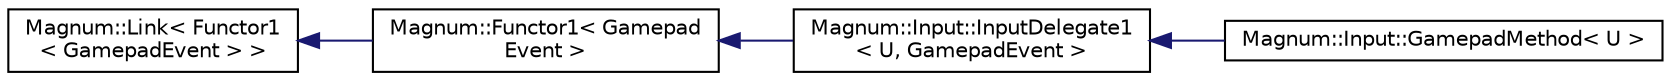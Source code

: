 digraph "圖形化之類別階層"
{
  edge [fontname="Helvetica",fontsize="10",labelfontname="Helvetica",labelfontsize="10"];
  node [fontname="Helvetica",fontsize="10",shape=record];
  rankdir="LR";
  Node1 [label="Magnum::Link\< Functor1\l\< GamepadEvent \> \>",height=0.2,width=0.4,color="black", fillcolor="white", style="filled",URL="$class_magnum_1_1_link.html"];
  Node1 -> Node2 [dir="back",color="midnightblue",fontsize="10",style="solid",fontname="Helvetica"];
  Node2 [label="Magnum::Functor1\< Gamepad\lEvent \>",height=0.2,width=0.4,color="black", fillcolor="white", style="filled",URL="$class_magnum_1_1_functor1.html"];
  Node2 -> Node3 [dir="back",color="midnightblue",fontsize="10",style="solid",fontname="Helvetica"];
  Node3 [label="Magnum::Input::InputDelegate1\l\< U, GamepadEvent \>",height=0.2,width=0.4,color="black", fillcolor="white", style="filled",URL="$class_magnum_1_1_input_1_1_input_delegate1.html"];
  Node3 -> Node4 [dir="back",color="midnightblue",fontsize="10",style="solid",fontname="Helvetica"];
  Node4 [label="Magnum::Input::GamepadMethod\< U \>",height=0.2,width=0.4,color="black", fillcolor="white", style="filled",URL="$class_magnum_1_1_input_1_1_gamepad_method.html"];
}
